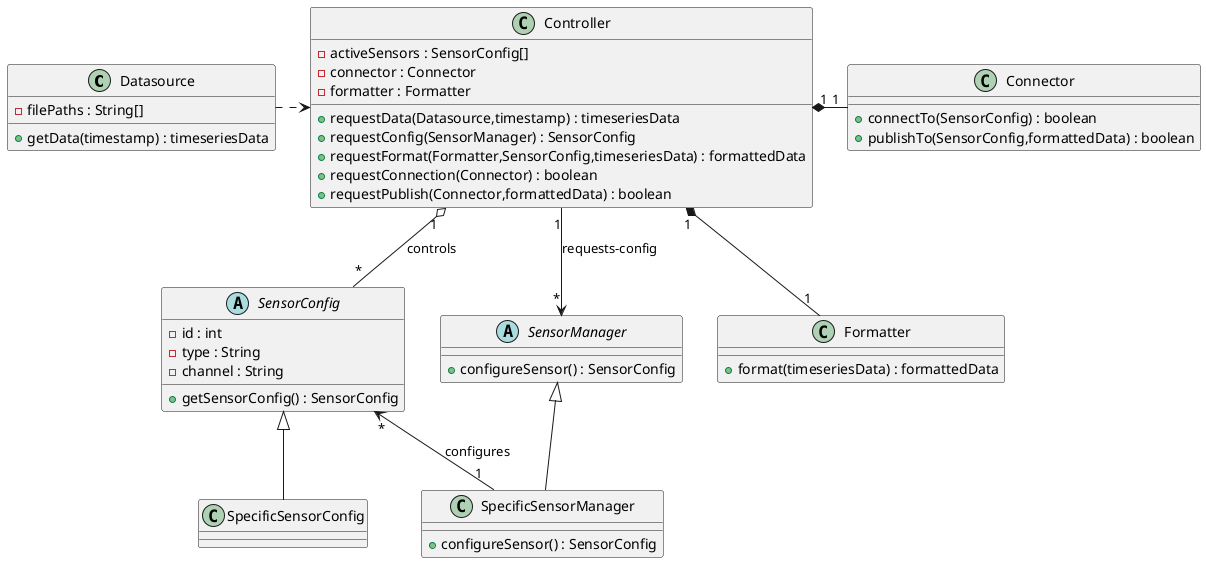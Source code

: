 @startuml classDiagram
class Datasource {
    -filePaths : String[]
    +getData(timestamp) : timeseriesData
}
class Controller {
    -activeSensors : SensorConfig[]
    -connector : Connector
    -formatter : Formatter
    +requestData(Datasource,timestamp) : timeseriesData
    +requestConfig(SensorManager) : SensorConfig
    +requestFormat(Formatter,SensorConfig,timeseriesData) : formattedData
    +requestConnection(Connector) : boolean
    +requestPublish(Connector,formattedData) : boolean
}
class Connector {
    +connectTo(SensorConfig) : boolean
    +publishTo(SensorConfig,formattedData) : boolean
}
class Formatter {
 +format(timeseriesData) : formattedData
}
abstract class SensorManager {
 +configureSensor() : SensorConfig
}
class SpecificSensorManager {
 +configureSensor() : SensorConfig
}
abstract class SensorConfig {
    -id : int
    -type : String
    -channel : String
    +getSensorConfig() : SensorConfig
}
class SpecificSensorConfig {
}

SpecificSensorConfig -u-|> SensorConfig
SpecificSensorManager -u-|> SensorManager
SpecificSensorManager "1" -l-> "*" SensorConfig : configures

Controller "1" o-d- "*" SensorConfig : controls
Controller "1" -d-> "*" SensorManager : requests-config
Controller <.l. Datasource
Controller "1 "*-- "1" Formatter
Controller "1" *-r- "1" Connector

@enduml
